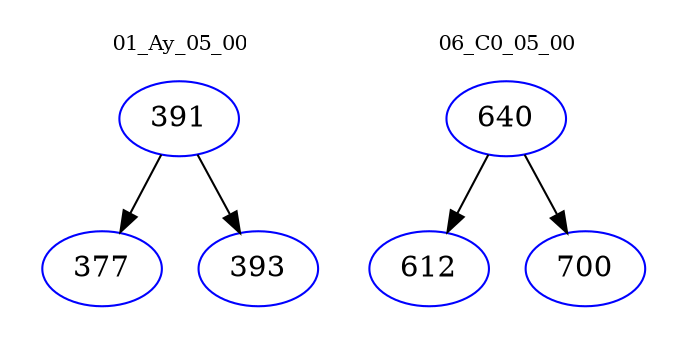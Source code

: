 digraph{
subgraph cluster_0 {
color = white
label = "01_Ay_05_00";
fontsize=10;
T0_391 [label="391", color="blue"]
T0_391 -> T0_377 [color="black"]
T0_377 [label="377", color="blue"]
T0_391 -> T0_393 [color="black"]
T0_393 [label="393", color="blue"]
}
subgraph cluster_1 {
color = white
label = "06_C0_05_00";
fontsize=10;
T1_640 [label="640", color="blue"]
T1_640 -> T1_612 [color="black"]
T1_612 [label="612", color="blue"]
T1_640 -> T1_700 [color="black"]
T1_700 [label="700", color="blue"]
}
}
